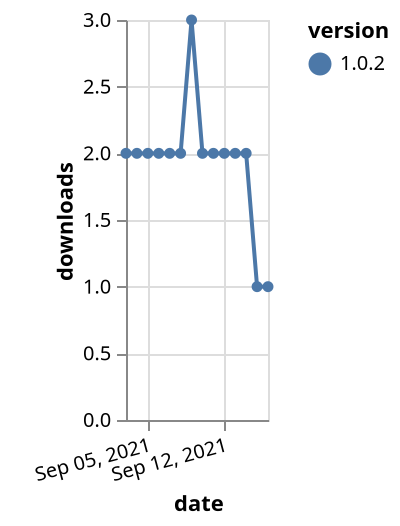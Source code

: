 {"$schema": "https://vega.github.io/schema/vega-lite/v5.json", "description": "A simple bar chart with embedded data.", "data": {"values": [{"date": "2021-09-03", "total": 2757, "delta": 2, "version": "1.0.2"}, {"date": "2021-09-04", "total": 2759, "delta": 2, "version": "1.0.2"}, {"date": "2021-09-05", "total": 2761, "delta": 2, "version": "1.0.2"}, {"date": "2021-09-06", "total": 2763, "delta": 2, "version": "1.0.2"}, {"date": "2021-09-07", "total": 2765, "delta": 2, "version": "1.0.2"}, {"date": "2021-09-08", "total": 2767, "delta": 2, "version": "1.0.2"}, {"date": "2021-09-09", "total": 2770, "delta": 3, "version": "1.0.2"}, {"date": "2021-09-10", "total": 2772, "delta": 2, "version": "1.0.2"}, {"date": "2021-09-11", "total": 2774, "delta": 2, "version": "1.0.2"}, {"date": "2021-09-12", "total": 2776, "delta": 2, "version": "1.0.2"}, {"date": "2021-09-13", "total": 2778, "delta": 2, "version": "1.0.2"}, {"date": "2021-09-14", "total": 2780, "delta": 2, "version": "1.0.2"}, {"date": "2021-09-15", "total": 2781, "delta": 1, "version": "1.0.2"}, {"date": "2021-09-16", "total": 2782, "delta": 1, "version": "1.0.2"}]}, "width": "container", "mark": {"type": "line", "point": {"filled": true}}, "encoding": {"x": {"field": "date", "type": "temporal", "timeUnit": "yearmonthdate", "title": "date", "axis": {"labelAngle": -15}}, "y": {"field": "delta", "type": "quantitative", "title": "downloads"}, "color": {"field": "version", "type": "nominal"}, "tooltip": {"field": "delta"}}}